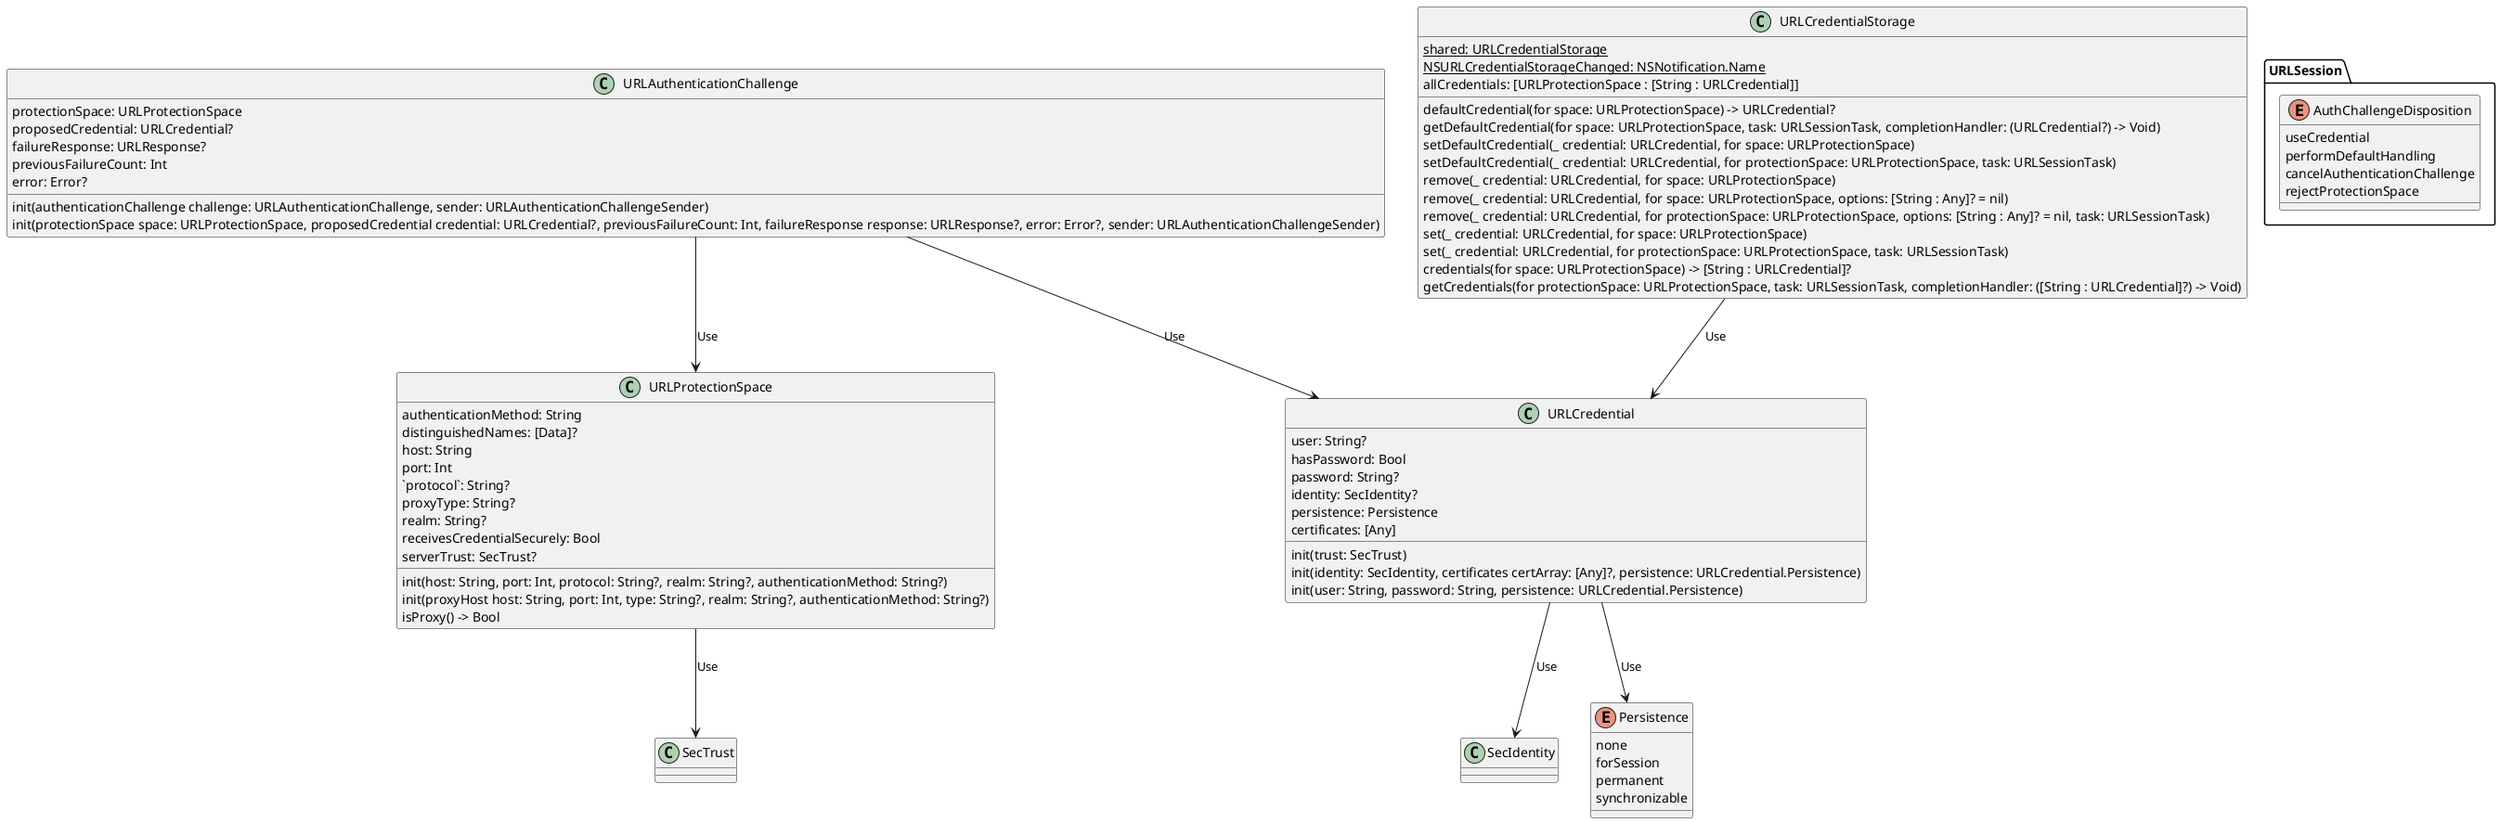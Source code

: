 @startuml Authentication and Credentials

enum URLSession.AuthChallengeDisposition {
    useCredential
    performDefaultHandling
    cancelAuthenticationChallenge
    rejectProtectionSpace
}

class URLAuthenticationChallenge {
    protectionSpace: URLProtectionSpace
    proposedCredential: URLCredential?
    failureResponse: URLResponse?
    previousFailureCount: Int
    error: Error?

    init(authenticationChallenge challenge: URLAuthenticationChallenge, sender: URLAuthenticationChallengeSender)
    init(protectionSpace space: URLProtectionSpace, proposedCredential credential: URLCredential?, previousFailureCount: Int, failureResponse response: URLResponse?, error: Error?, sender: URLAuthenticationChallengeSender)
}

class URLCredential {
    user: String?
    hasPassword: Bool
    password: String?
    identity: SecIdentity?
    persistence: Persistence
    certificates: [Any]

    init(trust: SecTrust)
    init(identity: SecIdentity, certificates certArray: [Any]?, persistence: URLCredential.Persistence)
    init(user: String, password: String, persistence: URLCredential.Persistence)

}

enum Persistence {
    none
    forSession
    permanent
    synchronizable
}

class URLCredentialStorage {
    {static} shared: URLCredentialStorage
    {static} NSURLCredentialStorageChanged: NSNotification.Name
    allCredentials: [URLProtectionSpace : [String : URLCredential]]

    defaultCredential(for space: URLProtectionSpace) -> URLCredential?
    getDefaultCredential(for space: URLProtectionSpace, task: URLSessionTask, completionHandler: (URLCredential?) -> Void)
    setDefaultCredential(_ credential: URLCredential, for space: URLProtectionSpace)
    setDefaultCredential(_ credential: URLCredential, for protectionSpace: URLProtectionSpace, task: URLSessionTask)
    remove(_ credential: URLCredential, for space: URLProtectionSpace)
    remove(_ credential: URLCredential, for space: URLProtectionSpace, options: [String : Any]? = nil)
    remove(_ credential: URLCredential, for protectionSpace: URLProtectionSpace, options: [String : Any]? = nil, task: URLSessionTask)
    set(_ credential: URLCredential, for space: URLProtectionSpace)
    set(_ credential: URLCredential, for protectionSpace: URLProtectionSpace, task: URLSessionTask)
    credentials(for space: URLProtectionSpace) -> [String : URLCredential]?
    getCredentials(for protectionSpace: URLProtectionSpace, task: URLSessionTask, completionHandler: ([String : URLCredential]?) -> Void)
}

class URLProtectionSpace {
    authenticationMethod: String
    distinguishedNames: [Data]?
    host: String
    port: Int
    `protocol`: String?
    proxyType: String?
    realm: String?
    receivesCredentialSecurely: Bool
    serverTrust: SecTrust?

    init(host: String, port: Int, protocol: String?, realm: String?, authenticationMethod: String?)
    init(proxyHost host: String, port: Int, type: String?, realm: String?, authenticationMethod: String?)
    isProxy() -> Bool
}

class SecTrust {

}

class SecIdentity {

}

URLAuthenticationChallenge --> URLCredential: Use
URLAuthenticationChallenge --> URLProtectionSpace: Use
URLCredential --> Persistence: Use
URLCredential --> SecIdentity: Use
URLCredentialStorage --> URLCredential: Use
URLProtectionSpace --> SecTrust: Use

@enduml